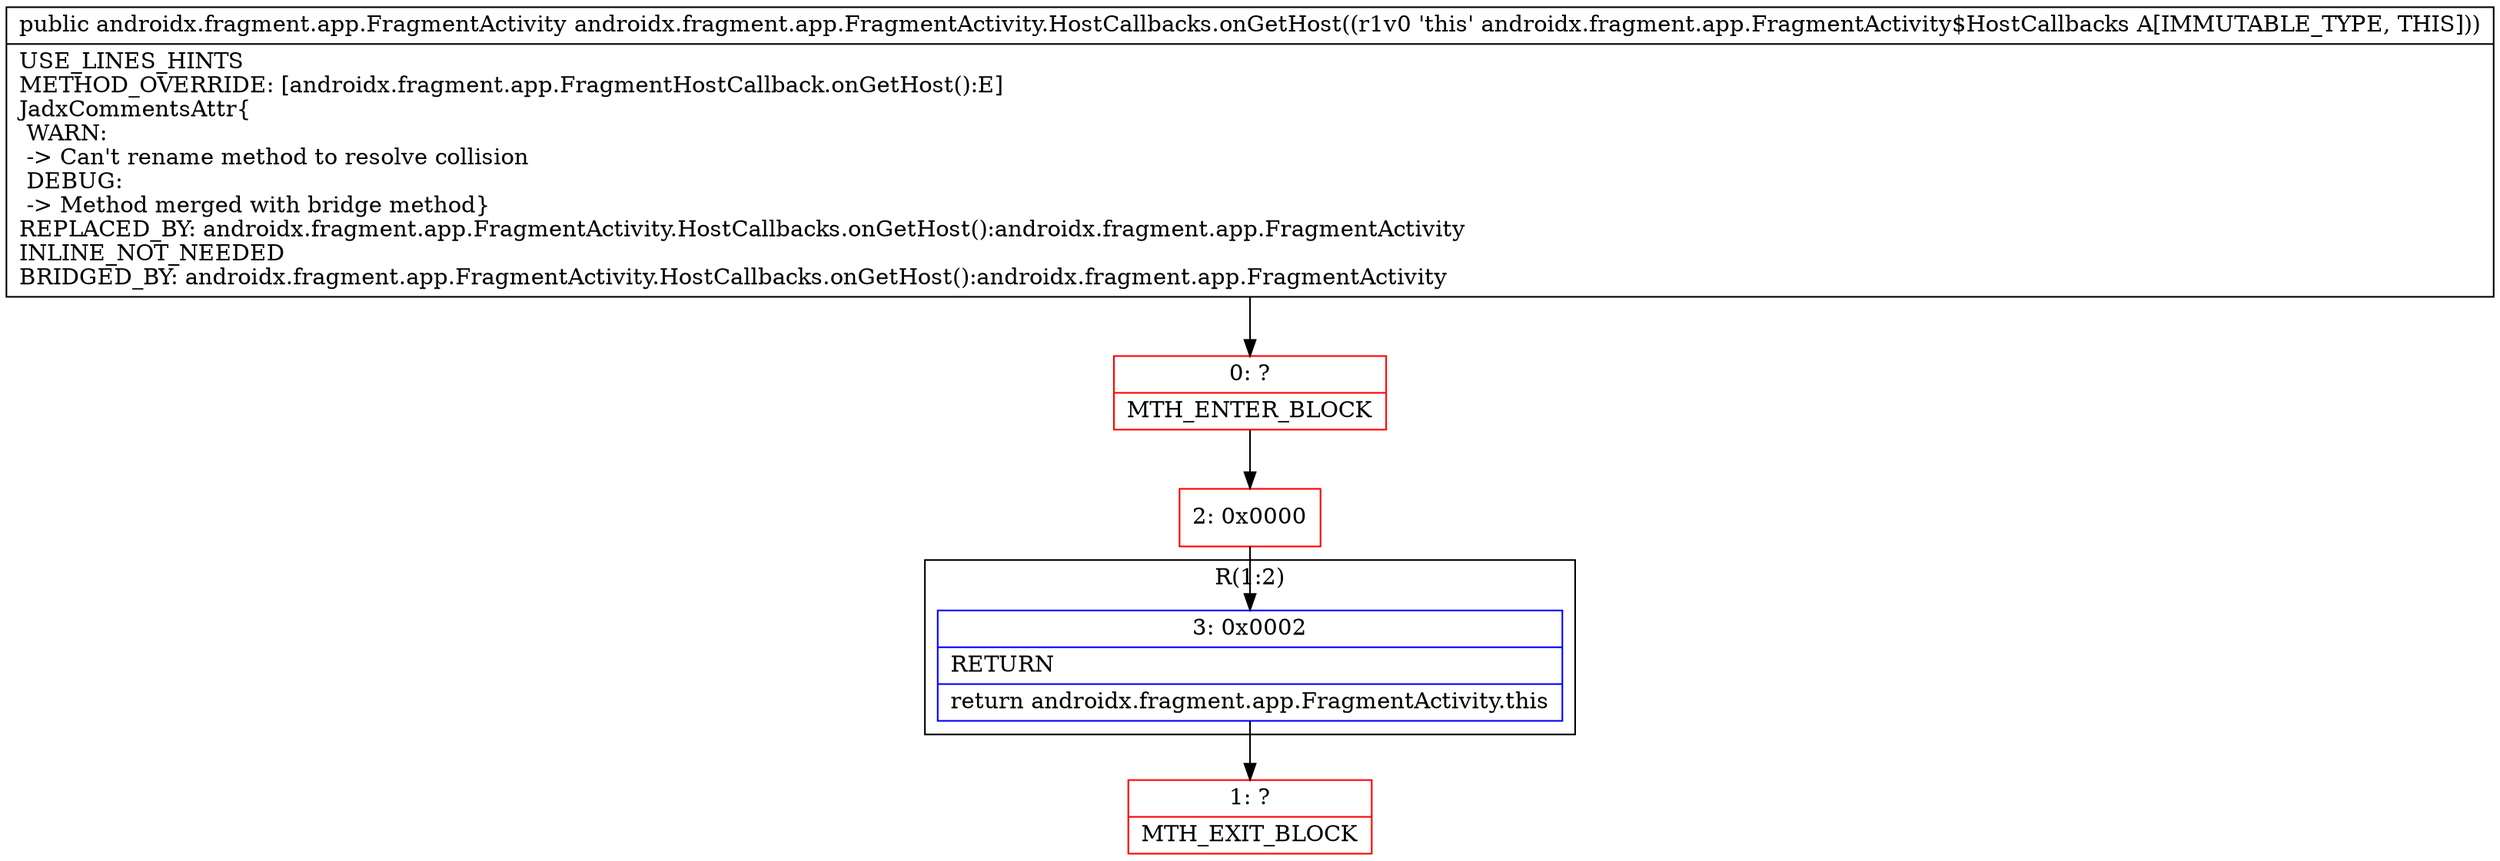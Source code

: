 digraph "CFG forandroidx.fragment.app.FragmentActivity.HostCallbacks.onGetHost()Landroidx\/fragment\/app\/FragmentActivity;" {
subgraph cluster_Region_625974303 {
label = "R(1:2)";
node [shape=record,color=blue];
Node_3 [shape=record,label="{3\:\ 0x0002|RETURN\l|return androidx.fragment.app.FragmentActivity.this\l}"];
}
Node_0 [shape=record,color=red,label="{0\:\ ?|MTH_ENTER_BLOCK\l}"];
Node_2 [shape=record,color=red,label="{2\:\ 0x0000}"];
Node_1 [shape=record,color=red,label="{1\:\ ?|MTH_EXIT_BLOCK\l}"];
MethodNode[shape=record,label="{public androidx.fragment.app.FragmentActivity androidx.fragment.app.FragmentActivity.HostCallbacks.onGetHost((r1v0 'this' androidx.fragment.app.FragmentActivity$HostCallbacks A[IMMUTABLE_TYPE, THIS]))  | USE_LINES_HINTS\lMETHOD_OVERRIDE: [androidx.fragment.app.FragmentHostCallback.onGetHost():E]\lJadxCommentsAttr\{\l WARN: \l \-\> Can't rename method to resolve collision\l DEBUG: \l \-\> Method merged with bridge method\}\lREPLACED_BY: androidx.fragment.app.FragmentActivity.HostCallbacks.onGetHost():androidx.fragment.app.FragmentActivity\lINLINE_NOT_NEEDED\lBRIDGED_BY: androidx.fragment.app.FragmentActivity.HostCallbacks.onGetHost():androidx.fragment.app.FragmentActivity\l}"];
MethodNode -> Node_0;Node_3 -> Node_1;
Node_0 -> Node_2;
Node_2 -> Node_3;
}

